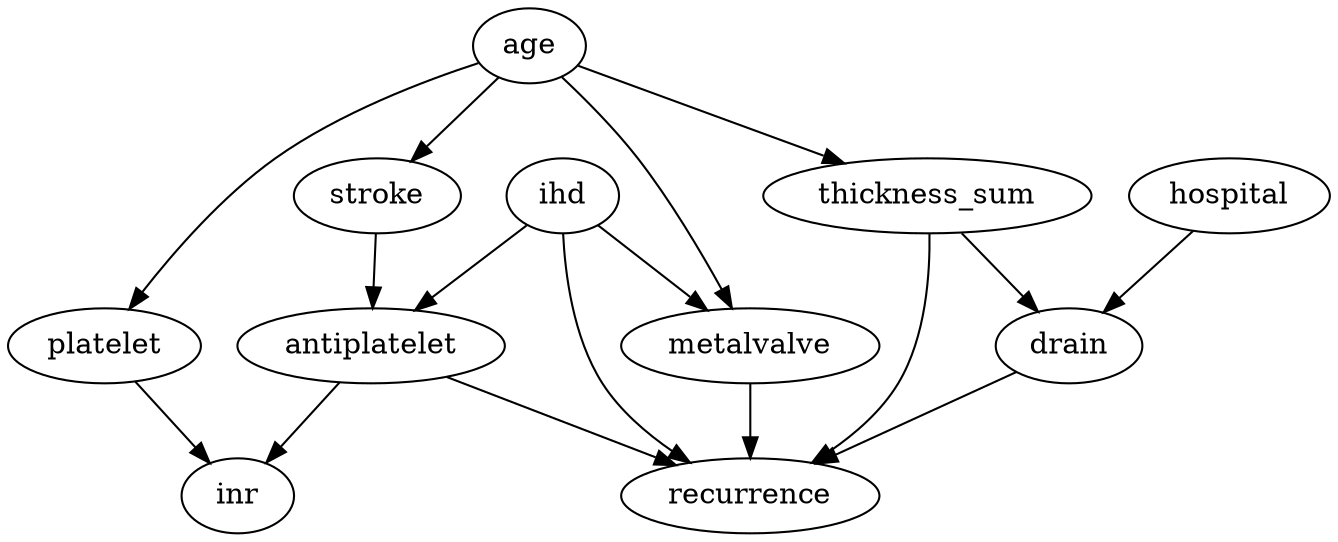 digraph {
age -> metalvalve;
age -> platelet;
age -> stroke;
age -> thickness_sum;
antiplatelet -> inr;
antiplatelet -> recurrence;
drain -> recurrence;
hospital -> drain;
ihd -> antiplatelet;
ihd -> metalvalve;
ihd -> recurrence;
metalvalve -> recurrence;
platelet -> inr;
stroke -> antiplatelet;
thickness_sum -> drain;
thickness_sum -> recurrence
}
